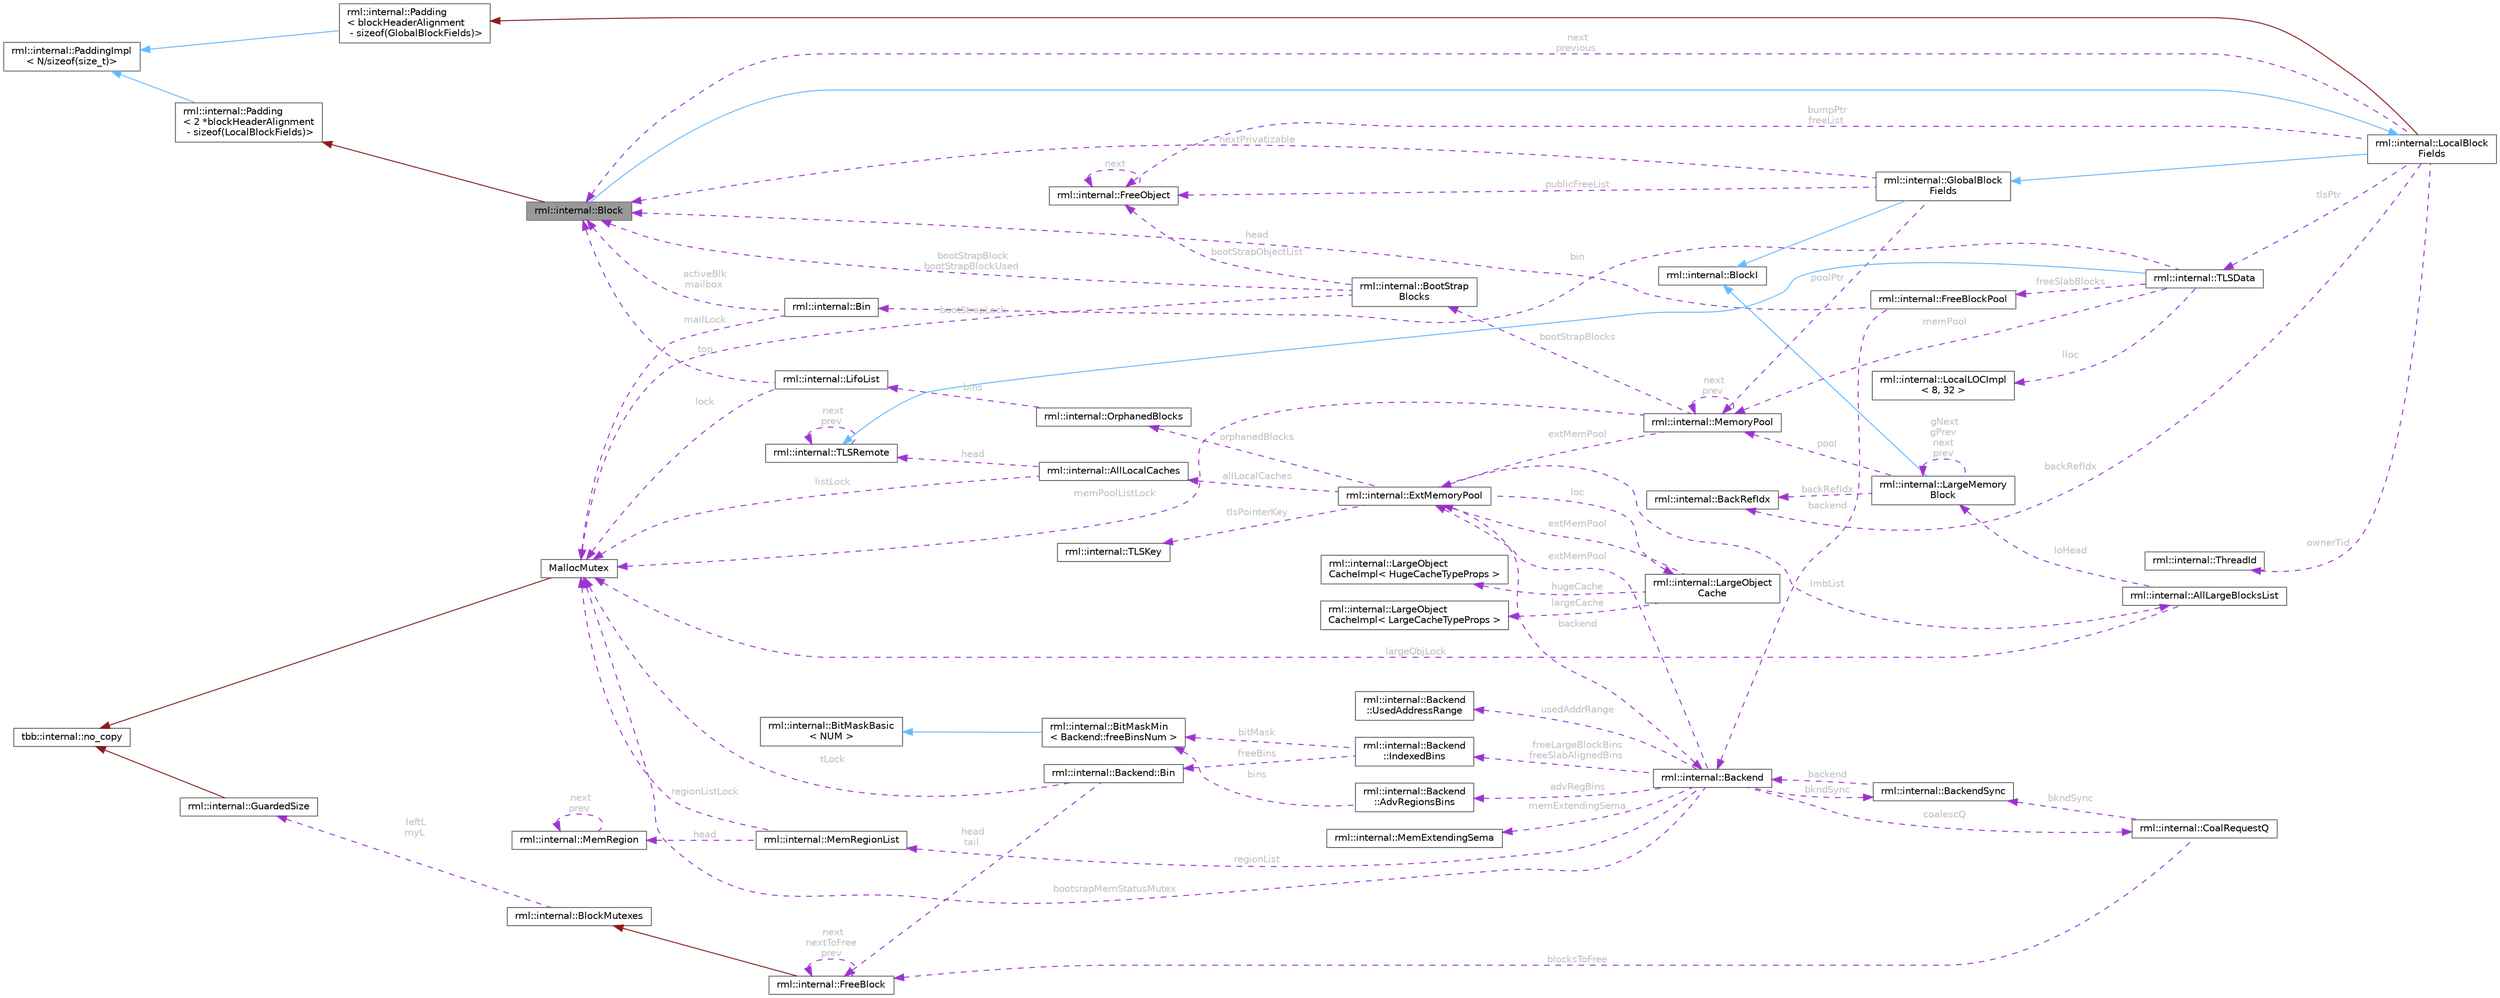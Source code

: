 digraph "rml::internal::Block"
{
 // LATEX_PDF_SIZE
  bgcolor="transparent";
  edge [fontname=Helvetica,fontsize=10,labelfontname=Helvetica,labelfontsize=10];
  node [fontname=Helvetica,fontsize=10,shape=box,height=0.2,width=0.4];
  rankdir="LR";
  Node1 [id="Node000001",label="rml::internal::Block",height=0.2,width=0.4,color="gray40", fillcolor="grey60", style="filled", fontcolor="black",tooltip=" "];
  Node2 -> Node1 [id="edge1_Node000001_Node000002",dir="back",color="steelblue1",style="solid",tooltip=" "];
  Node2 [id="Node000002",label="rml::internal::LocalBlock\lFields",height=0.2,width=0.4,color="gray40", fillcolor="white", style="filled",URL="$classrml_1_1internal_1_1_local_block_fields.html",tooltip=" "];
  Node3 -> Node2 [id="edge2_Node000002_Node000003",dir="back",color="steelblue1",style="solid",tooltip=" "];
  Node3 [id="Node000003",label="rml::internal::GlobalBlock\lFields",height=0.2,width=0.4,color="gray40", fillcolor="white", style="filled",URL="$classrml_1_1internal_1_1_global_block_fields.html",tooltip=" "];
  Node4 -> Node3 [id="edge3_Node000003_Node000004",dir="back",color="steelblue1",style="solid",tooltip=" "];
  Node4 [id="Node000004",label="rml::internal::BlockI",height=0.2,width=0.4,color="gray40", fillcolor="white", style="filled",URL="$classrml_1_1internal_1_1_block_i.html",tooltip=" "];
  Node5 -> Node3 [id="edge4_Node000003_Node000005",dir="back",color="darkorchid3",style="dashed",tooltip=" ",label=" publicFreeList",fontcolor="grey" ];
  Node5 [id="Node000005",label="rml::internal::FreeObject",height=0.2,width=0.4,color="gray40", fillcolor="white", style="filled",URL="$structrml_1_1internal_1_1_free_object.html",tooltip=" "];
  Node5 -> Node5 [id="edge5_Node000005_Node000005",dir="back",color="darkorchid3",style="dashed",tooltip=" ",label=" next",fontcolor="grey" ];
  Node1 -> Node3 [id="edge6_Node000003_Node000001",dir="back",color="darkorchid3",style="dashed",tooltip=" ",label=" nextPrivatizable",fontcolor="grey" ];
  Node6 -> Node3 [id="edge7_Node000003_Node000006",dir="back",color="darkorchid3",style="dashed",tooltip=" ",label=" poolPtr",fontcolor="grey" ];
  Node6 [id="Node000006",label="rml::internal::MemoryPool",height=0.2,width=0.4,color="gray40", fillcolor="white", style="filled",URL="$classrml_1_1internal_1_1_memory_pool.html",tooltip=" "];
  Node7 -> Node6 [id="edge8_Node000006_Node000007",dir="back",color="darkorchid3",style="dashed",tooltip=" ",label=" memPoolListLock",fontcolor="grey" ];
  Node7 [id="Node000007",label="MallocMutex",height=0.2,width=0.4,color="gray40", fillcolor="white", style="filled",URL="$class_malloc_mutex.html",tooltip="Stripped down version of spin_mutex."];
  Node8 -> Node7 [id="edge9_Node000007_Node000008",dir="back",color="firebrick4",style="solid",tooltip=" "];
  Node8 [id="Node000008",label="tbb::internal::no_copy",height=0.2,width=0.4,color="gray40", fillcolor="white", style="filled",tooltip=" "];
  Node6 -> Node6 [id="edge10_Node000006_Node000006",dir="back",color="darkorchid3",style="dashed",tooltip=" ",label=" next\nprev",fontcolor="grey" ];
  Node9 -> Node6 [id="edge11_Node000006_Node000009",dir="back",color="darkorchid3",style="dashed",tooltip=" ",label=" extMemPool",fontcolor="grey" ];
  Node9 [id="Node000009",label="rml::internal::ExtMemoryPool",height=0.2,width=0.4,color="gray40", fillcolor="white", style="filled",URL="$structrml_1_1internal_1_1_ext_memory_pool.html",tooltip=" "];
  Node10 -> Node9 [id="edge12_Node000009_Node000010",dir="back",color="darkorchid3",style="dashed",tooltip=" ",label=" backend",fontcolor="grey" ];
  Node10 [id="Node000010",label="rml::internal::Backend",height=0.2,width=0.4,color="gray40", fillcolor="white", style="filled",URL="$classrml_1_1internal_1_1_backend.html",tooltip=" "];
  Node9 -> Node10 [id="edge13_Node000010_Node000009",dir="back",color="darkorchid3",style="dashed",tooltip=" ",label=" extMemPool",fontcolor="grey" ];
  Node11 -> Node10 [id="edge14_Node000010_Node000011",dir="back",color="darkorchid3",style="dashed",tooltip=" ",label=" regionList",fontcolor="grey" ];
  Node11 [id="Node000011",label="rml::internal::MemRegionList",height=0.2,width=0.4,color="gray40", fillcolor="white", style="filled",URL="$classrml_1_1internal_1_1_mem_region_list.html",tooltip=" "];
  Node7 -> Node11 [id="edge15_Node000011_Node000007",dir="back",color="darkorchid3",style="dashed",tooltip=" ",label=" regionListLock",fontcolor="grey" ];
  Node12 -> Node11 [id="edge16_Node000011_Node000012",dir="back",color="darkorchid3",style="dashed",tooltip=" ",label=" head",fontcolor="grey" ];
  Node12 [id="Node000012",label="rml::internal::MemRegion",height=0.2,width=0.4,color="gray40", fillcolor="white", style="filled",URL="$structrml_1_1internal_1_1_mem_region.html",tooltip=" "];
  Node12 -> Node12 [id="edge17_Node000012_Node000012",dir="back",color="darkorchid3",style="dashed",tooltip=" ",label=" next\nprev",fontcolor="grey" ];
  Node13 -> Node10 [id="edge18_Node000010_Node000013",dir="back",color="darkorchid3",style="dashed",tooltip=" ",label=" coalescQ",fontcolor="grey" ];
  Node13 [id="Node000013",label="rml::internal::CoalRequestQ",height=0.2,width=0.4,color="gray40", fillcolor="white", style="filled",URL="$classrml_1_1internal_1_1_coal_request_q.html",tooltip=" "];
  Node14 -> Node13 [id="edge19_Node000013_Node000014",dir="back",color="darkorchid3",style="dashed",tooltip=" ",label=" blocksToFree",fontcolor="grey" ];
  Node14 [id="Node000014",label="rml::internal::FreeBlock",height=0.2,width=0.4,color="gray40", fillcolor="white", style="filled",URL="$classrml_1_1internal_1_1_free_block.html",tooltip=" "];
  Node15 -> Node14 [id="edge20_Node000014_Node000015",dir="back",color="firebrick4",style="solid",tooltip=" "];
  Node15 [id="Node000015",label="rml::internal::BlockMutexes",height=0.2,width=0.4,color="gray40", fillcolor="white", style="filled",URL="$classrml_1_1internal_1_1_block_mutexes.html",tooltip=" "];
  Node16 -> Node15 [id="edge21_Node000015_Node000016",dir="back",color="darkorchid3",style="dashed",tooltip=" ",label=" leftL\nmyL",fontcolor="grey" ];
  Node16 [id="Node000016",label="rml::internal::GuardedSize",height=0.2,width=0.4,color="gray40", fillcolor="white", style="filled",URL="$classrml_1_1internal_1_1_guarded_size.html",tooltip=" "];
  Node8 -> Node16 [id="edge22_Node000016_Node000008",dir="back",color="firebrick4",style="solid",tooltip=" "];
  Node14 -> Node14 [id="edge23_Node000014_Node000014",dir="back",color="darkorchid3",style="dashed",tooltip=" ",label=" next\nnextToFree\nprev",fontcolor="grey" ];
  Node17 -> Node13 [id="edge24_Node000013_Node000017",dir="back",color="darkorchid3",style="dashed",tooltip=" ",label=" bkndSync",fontcolor="grey" ];
  Node17 [id="Node000017",label="rml::internal::BackendSync",height=0.2,width=0.4,color="gray40", fillcolor="white", style="filled",URL="$classrml_1_1internal_1_1_backend_sync.html",tooltip=" "];
  Node10 -> Node17 [id="edge25_Node000017_Node000010",dir="back",color="darkorchid3",style="dashed",tooltip=" ",label=" backend",fontcolor="grey" ];
  Node17 -> Node10 [id="edge26_Node000010_Node000017",dir="back",color="darkorchid3",style="dashed",tooltip=" ",label=" bkndSync",fontcolor="grey" ];
  Node18 -> Node10 [id="edge27_Node000010_Node000018",dir="back",color="darkorchid3",style="dashed",tooltip=" ",label=" memExtendingSema",fontcolor="grey" ];
  Node18 [id="Node000018",label="rml::internal::MemExtendingSema",height=0.2,width=0.4,color="gray40", fillcolor="white", style="filled",URL="$classrml_1_1internal_1_1_mem_extending_sema.html",tooltip=" "];
  Node19 -> Node10 [id="edge28_Node000010_Node000019",dir="back",color="darkorchid3",style="dashed",tooltip=" ",label=" usedAddrRange",fontcolor="grey" ];
  Node19 [id="Node000019",label="rml::internal::Backend\l::UsedAddressRange",height=0.2,width=0.4,color="gray40", fillcolor="white", style="filled",URL="$classrml_1_1internal_1_1_backend_1_1_used_address_range.html",tooltip=" "];
  Node7 -> Node10 [id="edge29_Node000010_Node000007",dir="back",color="darkorchid3",style="dashed",tooltip=" ",label=" bootsrapMemStatusMutex",fontcolor="grey" ];
  Node20 -> Node10 [id="edge30_Node000010_Node000020",dir="back",color="darkorchid3",style="dashed",tooltip=" ",label=" advRegBins",fontcolor="grey" ];
  Node20 [id="Node000020",label="rml::internal::Backend\l::AdvRegionsBins",height=0.2,width=0.4,color="gray40", fillcolor="white", style="filled",URL="$classrml_1_1internal_1_1_backend_1_1_adv_regions_bins.html",tooltip=" "];
  Node21 -> Node20 [id="edge31_Node000020_Node000021",dir="back",color="darkorchid3",style="dashed",tooltip=" ",label=" bins",fontcolor="grey" ];
  Node21 [id="Node000021",label="rml::internal::BitMaskMin\l\< Backend::freeBinsNum \>",height=0.2,width=0.4,color="gray40", fillcolor="white", style="filled",URL="$classrml_1_1internal_1_1_bit_mask_min.html",tooltip=" "];
  Node22 -> Node21 [id="edge32_Node000021_Node000022",dir="back",color="steelblue1",style="solid",tooltip=" "];
  Node22 [id="Node000022",label="rml::internal::BitMaskBasic\l\< NUM \>",height=0.2,width=0.4,color="gray40", fillcolor="white", style="filled",URL="$classrml_1_1internal_1_1_bit_mask_basic.html",tooltip=" "];
  Node23 -> Node10 [id="edge33_Node000010_Node000023",dir="back",color="darkorchid3",style="dashed",tooltip=" ",label=" freeLargeBlockBins\nfreeSlabAlignedBins",fontcolor="grey" ];
  Node23 [id="Node000023",label="rml::internal::Backend\l::IndexedBins",height=0.2,width=0.4,color="gray40", fillcolor="white", style="filled",URL="$classrml_1_1internal_1_1_backend_1_1_indexed_bins.html",tooltip=" "];
  Node21 -> Node23 [id="edge34_Node000023_Node000021",dir="back",color="darkorchid3",style="dashed",tooltip=" ",label=" bitMask",fontcolor="grey" ];
  Node24 -> Node23 [id="edge35_Node000023_Node000024",dir="back",color="darkorchid3",style="dashed",tooltip=" ",label=" freeBins",fontcolor="grey" ];
  Node24 [id="Node000024",label="rml::internal::Backend::Bin",height=0.2,width=0.4,color="gray40", fillcolor="white", style="filled",URL="$structrml_1_1internal_1_1_backend_1_1_bin.html",tooltip=" "];
  Node14 -> Node24 [id="edge36_Node000024_Node000014",dir="back",color="darkorchid3",style="dashed",tooltip=" ",label=" head\ntail",fontcolor="grey" ];
  Node7 -> Node24 [id="edge37_Node000024_Node000007",dir="back",color="darkorchid3",style="dashed",tooltip=" ",label=" tLock",fontcolor="grey" ];
  Node25 -> Node9 [id="edge38_Node000009_Node000025",dir="back",color="darkorchid3",style="dashed",tooltip=" ",label=" loc",fontcolor="grey" ];
  Node25 [id="Node000025",label="rml::internal::LargeObject\lCache",height=0.2,width=0.4,color="gray40", fillcolor="white", style="filled",URL="$classrml_1_1internal_1_1_large_object_cache.html",tooltip=" "];
  Node26 -> Node25 [id="edge39_Node000025_Node000026",dir="back",color="darkorchid3",style="dashed",tooltip=" ",label=" hugeCache",fontcolor="grey" ];
  Node26 [id="Node000026",label="rml::internal::LargeObject\lCacheImpl\< HugeCacheTypeProps \>",height=0.2,width=0.4,color="gray40", fillcolor="white", style="filled",URL="$classrml_1_1internal_1_1_large_object_cache_impl.html",tooltip=" "];
  Node27 -> Node25 [id="edge40_Node000025_Node000027",dir="back",color="darkorchid3",style="dashed",tooltip=" ",label=" largeCache",fontcolor="grey" ];
  Node27 [id="Node000027",label="rml::internal::LargeObject\lCacheImpl\< LargeCacheTypeProps \>",height=0.2,width=0.4,color="gray40", fillcolor="white", style="filled",URL="$classrml_1_1internal_1_1_large_object_cache_impl.html",tooltip=" "];
  Node9 -> Node25 [id="edge41_Node000025_Node000009",dir="back",color="darkorchid3",style="dashed",tooltip=" ",label=" extMemPool",fontcolor="grey" ];
  Node28 -> Node9 [id="edge42_Node000009_Node000028",dir="back",color="darkorchid3",style="dashed",tooltip=" ",label=" allLocalCaches",fontcolor="grey" ];
  Node28 [id="Node000028",label="rml::internal::AllLocalCaches",height=0.2,width=0.4,color="gray40", fillcolor="white", style="filled",URL="$classrml_1_1internal_1_1_all_local_caches.html",tooltip=" "];
  Node29 -> Node28 [id="edge43_Node000028_Node000029",dir="back",color="darkorchid3",style="dashed",tooltip=" ",label=" head",fontcolor="grey" ];
  Node29 [id="Node000029",label="rml::internal::TLSRemote",height=0.2,width=0.4,color="gray40", fillcolor="white", style="filled",URL="$structrml_1_1internal_1_1_t_l_s_remote.html",tooltip=" "];
  Node29 -> Node29 [id="edge44_Node000029_Node000029",dir="back",color="darkorchid3",style="dashed",tooltip=" ",label=" next\nprev",fontcolor="grey" ];
  Node7 -> Node28 [id="edge45_Node000028_Node000007",dir="back",color="darkorchid3",style="dashed",tooltip=" ",label=" listLock",fontcolor="grey" ];
  Node30 -> Node9 [id="edge46_Node000009_Node000030",dir="back",color="darkorchid3",style="dashed",tooltip=" ",label=" orphanedBlocks",fontcolor="grey" ];
  Node30 [id="Node000030",label="rml::internal::OrphanedBlocks",height=0.2,width=0.4,color="gray40", fillcolor="white", style="filled",URL="$classrml_1_1internal_1_1_orphaned_blocks.html",tooltip=" "];
  Node31 -> Node30 [id="edge47_Node000030_Node000031",dir="back",color="darkorchid3",style="dashed",tooltip=" ",label=" bins",fontcolor="grey" ];
  Node31 [id="Node000031",label="rml::internal::LifoList",height=0.2,width=0.4,color="gray40", fillcolor="white", style="filled",URL="$classrml_1_1internal_1_1_lifo_list.html",tooltip=" "];
  Node1 -> Node31 [id="edge48_Node000031_Node000001",dir="back",color="darkorchid3",style="dashed",tooltip=" ",label=" top",fontcolor="grey" ];
  Node7 -> Node31 [id="edge49_Node000031_Node000007",dir="back",color="darkorchid3",style="dashed",tooltip=" ",label=" lock",fontcolor="grey" ];
  Node32 -> Node9 [id="edge50_Node000009_Node000032",dir="back",color="darkorchid3",style="dashed",tooltip=" ",label=" lmbList",fontcolor="grey" ];
  Node32 [id="Node000032",label="rml::internal::AllLargeBlocksList",height=0.2,width=0.4,color="gray40", fillcolor="white", style="filled",URL="$classrml_1_1internal_1_1_all_large_blocks_list.html",tooltip=" "];
  Node7 -> Node32 [id="edge51_Node000032_Node000007",dir="back",color="darkorchid3",style="dashed",tooltip=" ",label=" largeObjLock",fontcolor="grey" ];
  Node33 -> Node32 [id="edge52_Node000032_Node000033",dir="back",color="darkorchid3",style="dashed",tooltip=" ",label=" loHead",fontcolor="grey" ];
  Node33 [id="Node000033",label="rml::internal::LargeMemory\lBlock",height=0.2,width=0.4,color="gray40", fillcolor="white", style="filled",URL="$structrml_1_1internal_1_1_large_memory_block.html",tooltip=" "];
  Node4 -> Node33 [id="edge53_Node000033_Node000004",dir="back",color="steelblue1",style="solid",tooltip=" "];
  Node6 -> Node33 [id="edge54_Node000033_Node000006",dir="back",color="darkorchid3",style="dashed",tooltip=" ",label=" pool",fontcolor="grey" ];
  Node33 -> Node33 [id="edge55_Node000033_Node000033",dir="back",color="darkorchid3",style="dashed",tooltip=" ",label=" gNext\ngPrev\nnext\nprev",fontcolor="grey" ];
  Node34 -> Node33 [id="edge56_Node000033_Node000034",dir="back",color="darkorchid3",style="dashed",tooltip=" ",label=" backRefIdx",fontcolor="grey" ];
  Node34 [id="Node000034",label="rml::internal::BackRefIdx",height=0.2,width=0.4,color="gray40", fillcolor="white", style="filled",URL="$classrml_1_1internal_1_1_back_ref_idx.html",tooltip=" "];
  Node35 -> Node9 [id="edge57_Node000009_Node000035",dir="back",color="darkorchid3",style="dashed",tooltip=" ",label=" tlsPointerKey",fontcolor="grey" ];
  Node35 [id="Node000035",label="rml::internal::TLSKey",height=0.2,width=0.4,color="gray40", fillcolor="white", style="filled",URL="$classrml_1_1internal_1_1_t_l_s_key.html",tooltip=" "];
  Node36 -> Node6 [id="edge58_Node000006_Node000036",dir="back",color="darkorchid3",style="dashed",tooltip=" ",label=" bootStrapBlocks",fontcolor="grey" ];
  Node36 [id="Node000036",label="rml::internal::BootStrap\lBlocks",height=0.2,width=0.4,color="gray40", fillcolor="white", style="filled",URL="$classrml_1_1internal_1_1_boot_strap_blocks.html",tooltip=" "];
  Node7 -> Node36 [id="edge59_Node000036_Node000007",dir="back",color="darkorchid3",style="dashed",tooltip=" ",label=" bootStrapLock",fontcolor="grey" ];
  Node1 -> Node36 [id="edge60_Node000036_Node000001",dir="back",color="darkorchid3",style="dashed",tooltip=" ",label=" bootStrapBlock\nbootStrapBlockUsed",fontcolor="grey" ];
  Node5 -> Node36 [id="edge61_Node000036_Node000005",dir="back",color="darkorchid3",style="dashed",tooltip=" ",label=" bootStrapObjectList",fontcolor="grey" ];
  Node37 -> Node2 [id="edge62_Node000002_Node000037",dir="back",color="firebrick4",style="solid",tooltip=" "];
  Node37 [id="Node000037",label="rml::internal::Padding\l\< blockHeaderAlignment\l - sizeof(GlobalBlockFields)\>",height=0.2,width=0.4,color="gray40", fillcolor="white", style="filled",URL="$structrml_1_1internal_1_1_padding.html",tooltip=" "];
  Node38 -> Node37 [id="edge63_Node000037_Node000038",dir="back",color="steelblue1",style="solid",tooltip=" "];
  Node38 [id="Node000038",label="rml::internal::PaddingImpl\l\< N/sizeof(size_t)\>",height=0.2,width=0.4,color="gray40", fillcolor="white", style="filled",URL="$structrml_1_1internal_1_1_padding_impl.html",tooltip=" "];
  Node1 -> Node2 [id="edge64_Node000002_Node000001",dir="back",color="darkorchid3",style="dashed",tooltip=" ",label=" next\nprevious",fontcolor="grey" ];
  Node5 -> Node2 [id="edge65_Node000002_Node000005",dir="back",color="darkorchid3",style="dashed",tooltip=" ",label=" bumpPtr\nfreeList",fontcolor="grey" ];
  Node39 -> Node2 [id="edge66_Node000002_Node000039",dir="back",color="darkorchid3",style="dashed",tooltip=" ",label=" tlsPtr",fontcolor="grey" ];
  Node39 [id="Node000039",label="rml::internal::TLSData",height=0.2,width=0.4,color="gray40", fillcolor="white", style="filled",URL="$classrml_1_1internal_1_1_t_l_s_data.html",tooltip=" "];
  Node29 -> Node39 [id="edge67_Node000039_Node000029",dir="back",color="steelblue1",style="solid",tooltip=" "];
  Node6 -> Node39 [id="edge68_Node000039_Node000006",dir="back",color="darkorchid3",style="dashed",tooltip=" ",label=" memPool",fontcolor="grey" ];
  Node40 -> Node39 [id="edge69_Node000039_Node000040",dir="back",color="darkorchid3",style="dashed",tooltip=" ",label=" bin",fontcolor="grey" ];
  Node40 [id="Node000040",label="rml::internal::Bin",height=0.2,width=0.4,color="gray40", fillcolor="white", style="filled",URL="$classrml_1_1internal_1_1_bin.html",tooltip=" "];
  Node1 -> Node40 [id="edge70_Node000040_Node000001",dir="back",color="darkorchid3",style="dashed",tooltip=" ",label=" activeBlk\nmailbox",fontcolor="grey" ];
  Node7 -> Node40 [id="edge71_Node000040_Node000007",dir="back",color="darkorchid3",style="dashed",tooltip=" ",label=" mailLock",fontcolor="grey" ];
  Node41 -> Node39 [id="edge72_Node000039_Node000041",dir="back",color="darkorchid3",style="dashed",tooltip=" ",label=" freeSlabBlocks",fontcolor="grey" ];
  Node41 [id="Node000041",label="rml::internal::FreeBlockPool",height=0.2,width=0.4,color="gray40", fillcolor="white", style="filled",URL="$classrml_1_1internal_1_1_free_block_pool.html",tooltip=" "];
  Node1 -> Node41 [id="edge73_Node000041_Node000001",dir="back",color="darkorchid3",style="dashed",tooltip=" ",label=" head",fontcolor="grey" ];
  Node10 -> Node41 [id="edge74_Node000041_Node000010",dir="back",color="darkorchid3",style="dashed",tooltip=" ",label=" backend",fontcolor="grey" ];
  Node42 -> Node39 [id="edge75_Node000039_Node000042",dir="back",color="darkorchid3",style="dashed",tooltip=" ",label=" lloc",fontcolor="grey" ];
  Node42 [id="Node000042",label="rml::internal::LocalLOCImpl\l\< 8, 32 \>",height=0.2,width=0.4,color="gray40", fillcolor="white", style="filled",URL="$classrml_1_1internal_1_1_local_l_o_c_impl.html",tooltip=" "];
  Node43 -> Node2 [id="edge76_Node000002_Node000043",dir="back",color="darkorchid3",style="dashed",tooltip=" ",label=" ownerTid",fontcolor="grey" ];
  Node43 [id="Node000043",label="rml::internal::ThreadId",height=0.2,width=0.4,color="gray40", fillcolor="white", style="filled",URL="$classrml_1_1internal_1_1_thread_id.html",tooltip=" "];
  Node34 -> Node2 [id="edge77_Node000002_Node000034",dir="back",color="darkorchid3",style="dashed",tooltip=" ",label=" backRefIdx",fontcolor="grey" ];
  Node44 -> Node1 [id="edge78_Node000001_Node000044",dir="back",color="firebrick4",style="solid",tooltip=" "];
  Node44 [id="Node000044",label="rml::internal::Padding\l\< 2 *blockHeaderAlignment\l - sizeof(LocalBlockFields)\>",height=0.2,width=0.4,color="gray40", fillcolor="white", style="filled",URL="$structrml_1_1internal_1_1_padding.html",tooltip=" "];
  Node38 -> Node44 [id="edge79_Node000044_Node000038",dir="back",color="steelblue1",style="solid",tooltip=" "];
}
